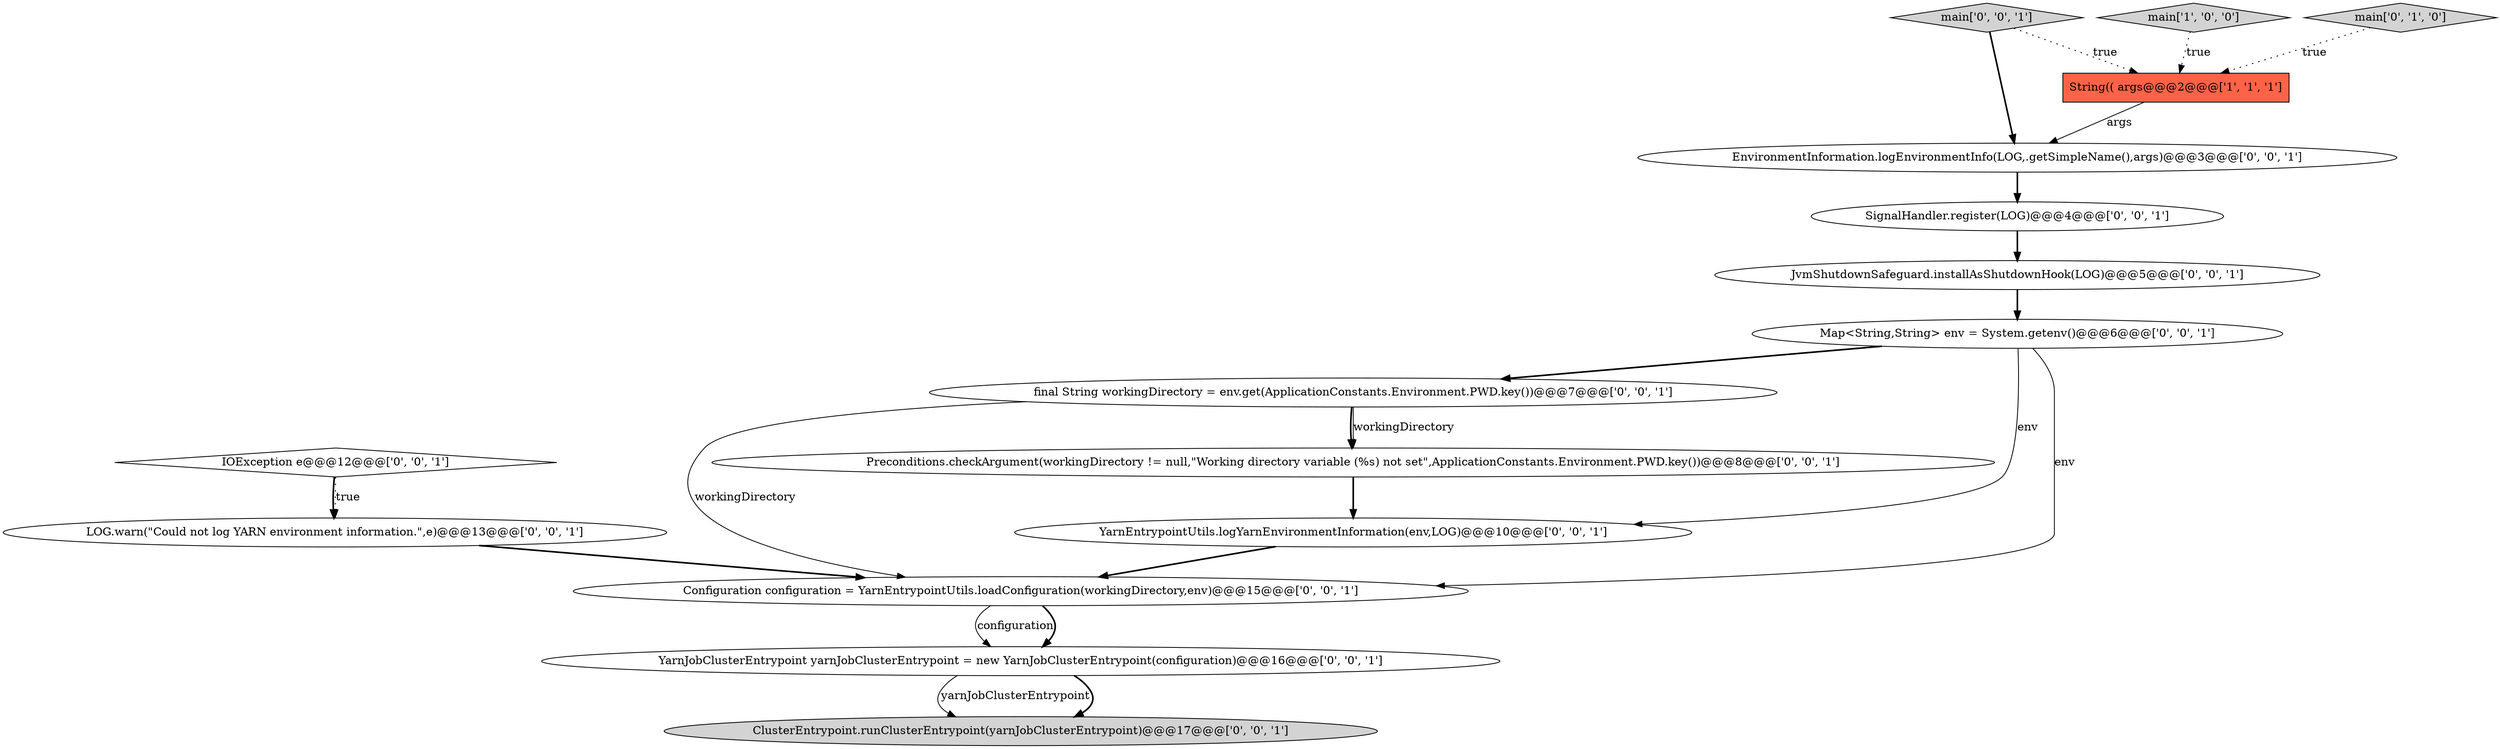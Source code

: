 digraph {
1 [style = filled, label = "String(( args@@@2@@@['1', '1', '1']", fillcolor = tomato, shape = box image = "AAA0AAABBB1BBB"];
12 [style = filled, label = "YarnJobClusterEntrypoint yarnJobClusterEntrypoint = new YarnJobClusterEntrypoint(configuration)@@@16@@@['0', '0', '1']", fillcolor = white, shape = ellipse image = "AAA0AAABBB3BBB"];
14 [style = filled, label = "EnvironmentInformation.logEnvironmentInfo(LOG,.getSimpleName(),args)@@@3@@@['0', '0', '1']", fillcolor = white, shape = ellipse image = "AAA0AAABBB3BBB"];
10 [style = filled, label = "final String workingDirectory = env.get(ApplicationConstants.Environment.PWD.key())@@@7@@@['0', '0', '1']", fillcolor = white, shape = ellipse image = "AAA0AAABBB3BBB"];
4 [style = filled, label = "IOException e@@@12@@@['0', '0', '1']", fillcolor = white, shape = diamond image = "AAA0AAABBB3BBB"];
3 [style = filled, label = "Map<String,String> env = System.getenv()@@@6@@@['0', '0', '1']", fillcolor = white, shape = ellipse image = "AAA0AAABBB3BBB"];
8 [style = filled, label = "YarnEntrypointUtils.logYarnEnvironmentInformation(env,LOG)@@@10@@@['0', '0', '1']", fillcolor = white, shape = ellipse image = "AAA0AAABBB3BBB"];
7 [style = filled, label = "LOG.warn(\"Could not log YARN environment information.\",e)@@@13@@@['0', '0', '1']", fillcolor = white, shape = ellipse image = "AAA0AAABBB3BBB"];
13 [style = filled, label = "JvmShutdownSafeguard.installAsShutdownHook(LOG)@@@5@@@['0', '0', '1']", fillcolor = white, shape = ellipse image = "AAA0AAABBB3BBB"];
9 [style = filled, label = "Configuration configuration = YarnEntrypointUtils.loadConfiguration(workingDirectory,env)@@@15@@@['0', '0', '1']", fillcolor = white, shape = ellipse image = "AAA0AAABBB3BBB"];
0 [style = filled, label = "main['1', '0', '0']", fillcolor = lightgray, shape = diamond image = "AAA0AAABBB1BBB"];
11 [style = filled, label = "ClusterEntrypoint.runClusterEntrypoint(yarnJobClusterEntrypoint)@@@17@@@['0', '0', '1']", fillcolor = lightgray, shape = ellipse image = "AAA0AAABBB3BBB"];
5 [style = filled, label = "SignalHandler.register(LOG)@@@4@@@['0', '0', '1']", fillcolor = white, shape = ellipse image = "AAA0AAABBB3BBB"];
2 [style = filled, label = "main['0', '1', '0']", fillcolor = lightgray, shape = diamond image = "AAA0AAABBB2BBB"];
6 [style = filled, label = "Preconditions.checkArgument(workingDirectory != null,\"Working directory variable (%s) not set\",ApplicationConstants.Environment.PWD.key())@@@8@@@['0', '0', '1']", fillcolor = white, shape = ellipse image = "AAA0AAABBB3BBB"];
15 [style = filled, label = "main['0', '0', '1']", fillcolor = lightgray, shape = diamond image = "AAA0AAABBB3BBB"];
14->5 [style = bold, label=""];
3->10 [style = bold, label=""];
0->1 [style = dotted, label="true"];
8->9 [style = bold, label=""];
4->7 [style = bold, label=""];
10->6 [style = bold, label=""];
7->9 [style = bold, label=""];
15->1 [style = dotted, label="true"];
4->7 [style = dotted, label="true"];
1->14 [style = solid, label="args"];
6->8 [style = bold, label=""];
3->8 [style = solid, label="env"];
5->13 [style = bold, label=""];
2->1 [style = dotted, label="true"];
12->11 [style = solid, label="yarnJobClusterEntrypoint"];
9->12 [style = solid, label="configuration"];
3->9 [style = solid, label="env"];
15->14 [style = bold, label=""];
13->3 [style = bold, label=""];
10->9 [style = solid, label="workingDirectory"];
12->11 [style = bold, label=""];
10->6 [style = solid, label="workingDirectory"];
9->12 [style = bold, label=""];
}
